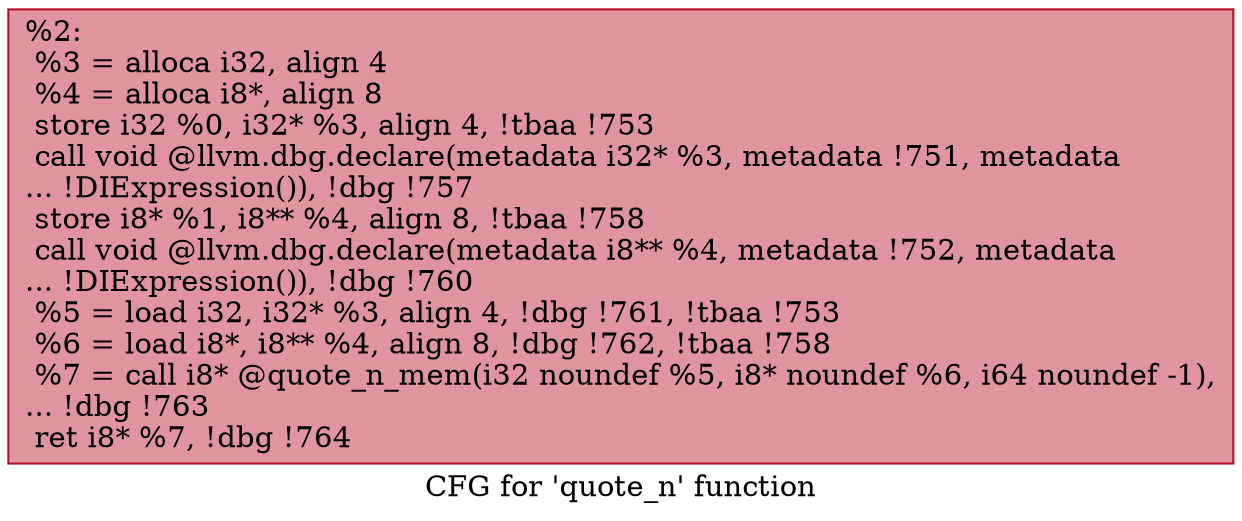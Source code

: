 digraph "CFG for 'quote_n' function" {
	label="CFG for 'quote_n' function";

	Node0x118c210 [shape=record,color="#b70d28ff", style=filled, fillcolor="#b70d2870",label="{%2:\l  %3 = alloca i32, align 4\l  %4 = alloca i8*, align 8\l  store i32 %0, i32* %3, align 4, !tbaa !753\l  call void @llvm.dbg.declare(metadata i32* %3, metadata !751, metadata\l... !DIExpression()), !dbg !757\l  store i8* %1, i8** %4, align 8, !tbaa !758\l  call void @llvm.dbg.declare(metadata i8** %4, metadata !752, metadata\l... !DIExpression()), !dbg !760\l  %5 = load i32, i32* %3, align 4, !dbg !761, !tbaa !753\l  %6 = load i8*, i8** %4, align 8, !dbg !762, !tbaa !758\l  %7 = call i8* @quote_n_mem(i32 noundef %5, i8* noundef %6, i64 noundef -1),\l... !dbg !763\l  ret i8* %7, !dbg !764\l}"];
}
